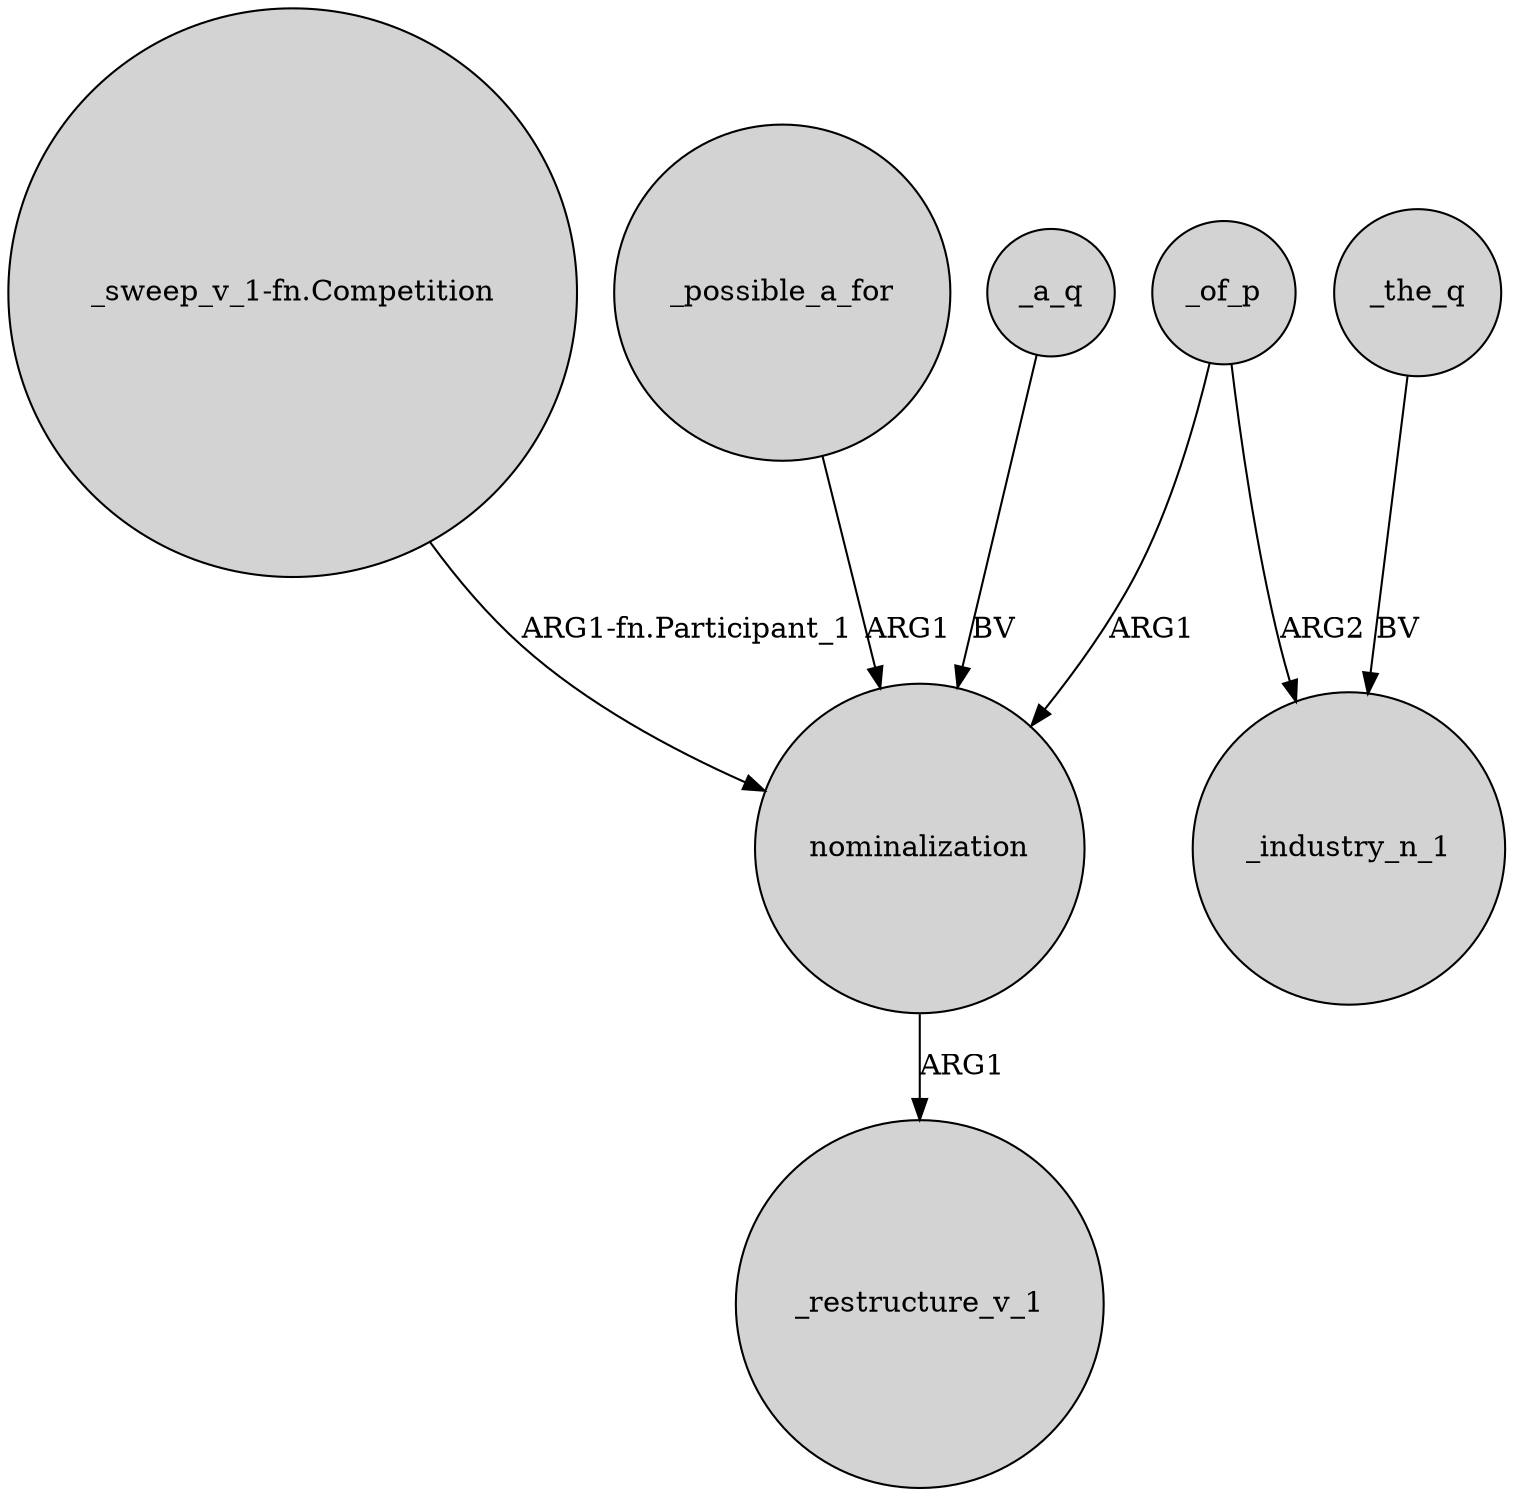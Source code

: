 digraph {
	node [shape=circle style=filled]
	"_sweep_v_1-fn.Competition" -> nominalization [label="ARG1-fn.Participant_1"]
	_of_p -> _industry_n_1 [label=ARG2]
	_possible_a_for -> nominalization [label=ARG1]
	_a_q -> nominalization [label=BV]
	_of_p -> nominalization [label=ARG1]
	_the_q -> _industry_n_1 [label=BV]
	nominalization -> _restructure_v_1 [label=ARG1]
}
